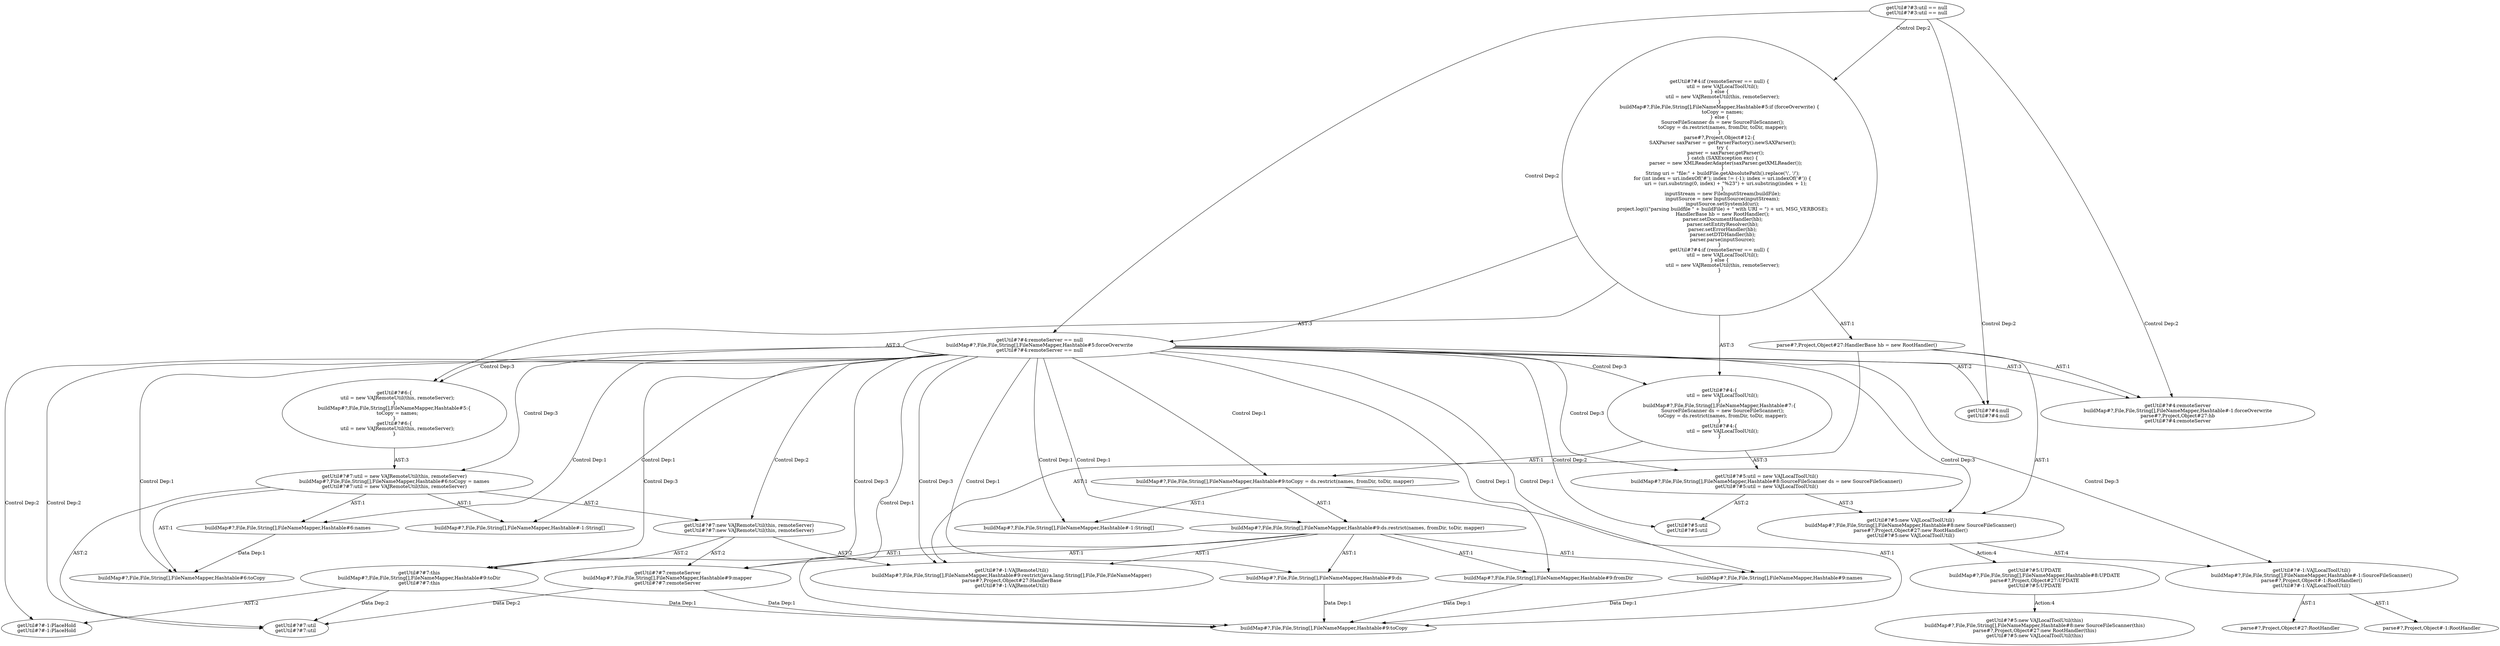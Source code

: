 digraph "Pattern" {
0 [label="getUtil#?#5:UPDATE
buildMap#?,File,File,String[],FileNameMapper,Hashtable#8:UPDATE
parse#?,Project,Object#27:UPDATE
getUtil#?#5:UPDATE" shape=ellipse]
1 [label="getUtil#?#5:new VAJLocalToolUtil()
buildMap#?,File,File,String[],FileNameMapper,Hashtable#8:new SourceFileScanner()
parse#?,Project,Object#27:new RootHandler()
getUtil#?#5:new VAJLocalToolUtil()" shape=ellipse]
2 [label="getUtil#?#4:remoteServer == null
buildMap#?,File,File,String[],FileNameMapper,Hashtable#5:forceOverwrite
getUtil#?#4:remoteServer == null" shape=ellipse]
3 [label="getUtil#?#3:util == null
getUtil#?#3:util == null" shape=ellipse]
4 [label="getUtil#?#4:if (remoteServer == null) \{
    util = new VAJLocalToolUtil();
\} else \{
    util = new VAJRemoteUtil(this, remoteServer);
\}
buildMap#?,File,File,String[],FileNameMapper,Hashtable#5:if (forceOverwrite) \{
    toCopy = names;
\} else \{
    SourceFileScanner ds = new SourceFileScanner();
    toCopy = ds.restrict(names, fromDir, toDir, mapper);
\}
parse#?,Project,Object#12:\{
    SAXParser saxParser = getParserFactory().newSAXParser();
    try \{
        parser = saxParser.getParser();
    \} catch (SAXException exc) \{
        parser = new XMLReaderAdapter(saxParser.getXMLReader());
    \}
    String uri = \"file:\" + buildFile.getAbsolutePath().replace('\\', '/');
    for (int index = uri.indexOf('#'); index != (-1); index = uri.indexOf('#')) \{
        uri = (uri.substring(0, index) + \"%23\") + uri.substring(index + 1);
    \}
    inputStream = new FileInputStream(buildFile);
    inputSource = new InputSource(inputStream);
    inputSource.setSystemId(uri);
    project.log(((\"parsing buildfile \" + buildFile) + \" with URI = \") + uri, MSG_VERBOSE);
    HandlerBase hb = new RootHandler();
    parser.setDocumentHandler(hb);
    parser.setEntityResolver(hb);
    parser.setErrorHandler(hb);
    parser.setDTDHandler(hb);
    parser.parse(inputSource);
\}
getUtil#?#4:if (remoteServer == null) \{
    util = new VAJLocalToolUtil();
\} else \{
    util = new VAJRemoteUtil(this, remoteServer);
\}" shape=ellipse]
5 [label="getUtil#?#4:remoteServer
buildMap#?,File,File,String[],FileNameMapper,Hashtable#-1:forceOverwrite
parse#?,Project,Object#27:hb
getUtil#?#4:remoteServer" shape=ellipse]
6 [label="getUtil#?#4:null
getUtil#?#4:null" shape=ellipse]
7 [label="getUtil#?#4:\{
    util = new VAJLocalToolUtil();
\}
buildMap#?,File,File,String[],FileNameMapper,Hashtable#7:\{
    SourceFileScanner ds = new SourceFileScanner();
    toCopy = ds.restrict(names, fromDir, toDir, mapper);
\}
getUtil#?#4:\{
    util = new VAJLocalToolUtil();
\}" shape=ellipse]
8 [label="getUtil#?#5:util = new VAJLocalToolUtil()
buildMap#?,File,File,String[],FileNameMapper,Hashtable#8:SourceFileScanner ds = new SourceFileScanner()
getUtil#?#5:util = new VAJLocalToolUtil()" shape=ellipse]
9 [label="getUtil#?#5:util
getUtil#?#5:util" shape=ellipse]
10 [label="getUtil#?#-1:VAJLocalToolUtil()
buildMap#?,File,File,String[],FileNameMapper,Hashtable#-1:SourceFileScanner()
parse#?,Project,Object#-1:RootHandler()
getUtil#?#-1:VAJLocalToolUtil()" shape=ellipse]
11 [label="getUtil#?#6:\{
    util = new VAJRemoteUtil(this, remoteServer);
\}
buildMap#?,File,File,String[],FileNameMapper,Hashtable#5:\{
    toCopy = names;
\}
getUtil#?#6:\{
    util = new VAJRemoteUtil(this, remoteServer);
\}" shape=ellipse]
12 [label="getUtil#?#7:util = new VAJRemoteUtil(this, remoteServer)
buildMap#?,File,File,String[],FileNameMapper,Hashtable#6:toCopy = names
getUtil#?#7:util = new VAJRemoteUtil(this, remoteServer)" shape=ellipse]
13 [label="getUtil#?#7:util
getUtil#?#7:util" shape=ellipse]
14 [label="getUtil#?#7:new VAJRemoteUtil(this, remoteServer)
getUtil#?#7:new VAJRemoteUtil(this, remoteServer)" shape=ellipse]
15 [label="getUtil#?#-1:VAJRemoteUtil()
buildMap#?,File,File,String[],FileNameMapper,Hashtable#9:restrict(java.lang.String[],File,File,FileNameMapper)
parse#?,Project,Object#27:HandlerBase
getUtil#?#-1:VAJRemoteUtil()" shape=ellipse]
16 [label="getUtil#?#7:this
buildMap#?,File,File,String[],FileNameMapper,Hashtable#9:toDir
getUtil#?#7:this" shape=ellipse]
17 [label="getUtil#?#-1:PlaceHold
getUtil#?#-1:PlaceHold" shape=ellipse]
18 [label="getUtil#?#7:remoteServer
buildMap#?,File,File,String[],FileNameMapper,Hashtable#9:mapper
getUtil#?#7:remoteServer" shape=ellipse]
19 [label="getUtil#?#5:new VAJLocalToolUtil(this)
buildMap#?,File,File,String[],FileNameMapper,Hashtable#8:new SourceFileScanner(this)
parse#?,Project,Object#27:new RootHandler(this)
getUtil#?#5:new VAJLocalToolUtil(this)" shape=ellipse]
20 [label="buildMap#?,File,File,String[],FileNameMapper,Hashtable#6:names" shape=ellipse]
21 [label="buildMap#?,File,File,String[],FileNameMapper,Hashtable#-1:String[]" shape=ellipse]
22 [label="buildMap#?,File,File,String[],FileNameMapper,Hashtable#9:ds.restrict(names, fromDir, toDir, mapper)" shape=ellipse]
23 [label="buildMap#?,File,File,String[],FileNameMapper,Hashtable#9:toCopy = ds.restrict(names, fromDir, toDir, mapper)" shape=ellipse]
24 [label="buildMap#?,File,File,String[],FileNameMapper,Hashtable#9:ds" shape=ellipse]
25 [label="buildMap#?,File,File,String[],FileNameMapper,Hashtable#-1:String[]" shape=ellipse]
26 [label="buildMap#?,File,File,String[],FileNameMapper,Hashtable#9:toCopy" shape=ellipse]
27 [label="buildMap#?,File,File,String[],FileNameMapper,Hashtable#6:toCopy" shape=ellipse]
28 [label="buildMap#?,File,File,String[],FileNameMapper,Hashtable#9:fromDir" shape=ellipse]
29 [label="buildMap#?,File,File,String[],FileNameMapper,Hashtable#9:names" shape=ellipse]
30 [label="parse#?,Project,Object#27:RootHandler" shape=ellipse]
31 [label="parse#?,Project,Object#-1:RootHandler" shape=ellipse]
32 [label="parse#?,Project,Object#27:HandlerBase hb = new RootHandler()" shape=ellipse]
0 -> 19 [label="Action:4"];
1 -> 0 [label="Action:4"];
1 -> 10 [label="AST:4"];
2 -> 1 [label="Control Dep:3"];
2 -> 5 [label="AST:3"];
2 -> 6 [label="AST:2"];
2 -> 7 [label="Control Dep:3"];
2 -> 8 [label="Control Dep:3"];
2 -> 9 [label="Control Dep:2"];
2 -> 10 [label="Control Dep:3"];
2 -> 11 [label="Control Dep:3"];
2 -> 12 [label="Control Dep:3"];
2 -> 13 [label="Control Dep:2"];
2 -> 14 [label="Control Dep:2"];
2 -> 15 [label="Control Dep:3"];
2 -> 16 [label="Control Dep:3"];
2 -> 17 [label="Control Dep:2"];
2 -> 18 [label="Control Dep:3"];
2 -> 20 [label="Control Dep:1"];
2 -> 21 [label="Control Dep:1"];
2 -> 22 [label="Control Dep:1"];
2 -> 23 [label="Control Dep:1"];
2 -> 24 [label="Control Dep:1"];
2 -> 25 [label="Control Dep:1"];
2 -> 26 [label="Control Dep:1"];
2 -> 27 [label="Control Dep:1"];
2 -> 28 [label="Control Dep:1"];
2 -> 29 [label="Control Dep:1"];
3 -> 2 [label="Control Dep:2"];
3 -> 4 [label="Control Dep:2"];
3 -> 5 [label="Control Dep:2"];
3 -> 6 [label="Control Dep:2"];
4 -> 2 [label="AST:3"];
4 -> 7 [label="AST:3"];
4 -> 11 [label="AST:3"];
4 -> 32 [label="AST:1"];
7 -> 8 [label="AST:3"];
7 -> 23 [label="AST:1"];
8 -> 1 [label="AST:3"];
8 -> 9 [label="AST:2"];
10 -> 30 [label="AST:1"];
10 -> 31 [label="AST:1"];
11 -> 12 [label="AST:3"];
12 -> 13 [label="AST:2"];
12 -> 14 [label="AST:2"];
12 -> 20 [label="AST:1"];
12 -> 21 [label="AST:1"];
12 -> 27 [label="AST:1"];
14 -> 15 [label="AST:2"];
14 -> 16 [label="AST:2"];
14 -> 18 [label="AST:2"];
16 -> 13 [label="Data Dep:2"];
16 -> 17 [label="AST:2"];
16 -> 26 [label="Data Dep:1"];
18 -> 13 [label="Data Dep:2"];
18 -> 26 [label="Data Dep:1"];
20 -> 27 [label="Data Dep:1"];
22 -> 24 [label="AST:1"];
22 -> 15 [label="AST:1"];
22 -> 29 [label="AST:1"];
22 -> 28 [label="AST:1"];
22 -> 16 [label="AST:1"];
22 -> 18 [label="AST:1"];
23 -> 22 [label="AST:1"];
23 -> 25 [label="AST:1"];
23 -> 26 [label="AST:1"];
24 -> 26 [label="Data Dep:1"];
28 -> 26 [label="Data Dep:1"];
29 -> 26 [label="Data Dep:1"];
32 -> 5 [label="AST:1"];
32 -> 15 [label="AST:1"];
32 -> 1 [label="AST:1"];
}